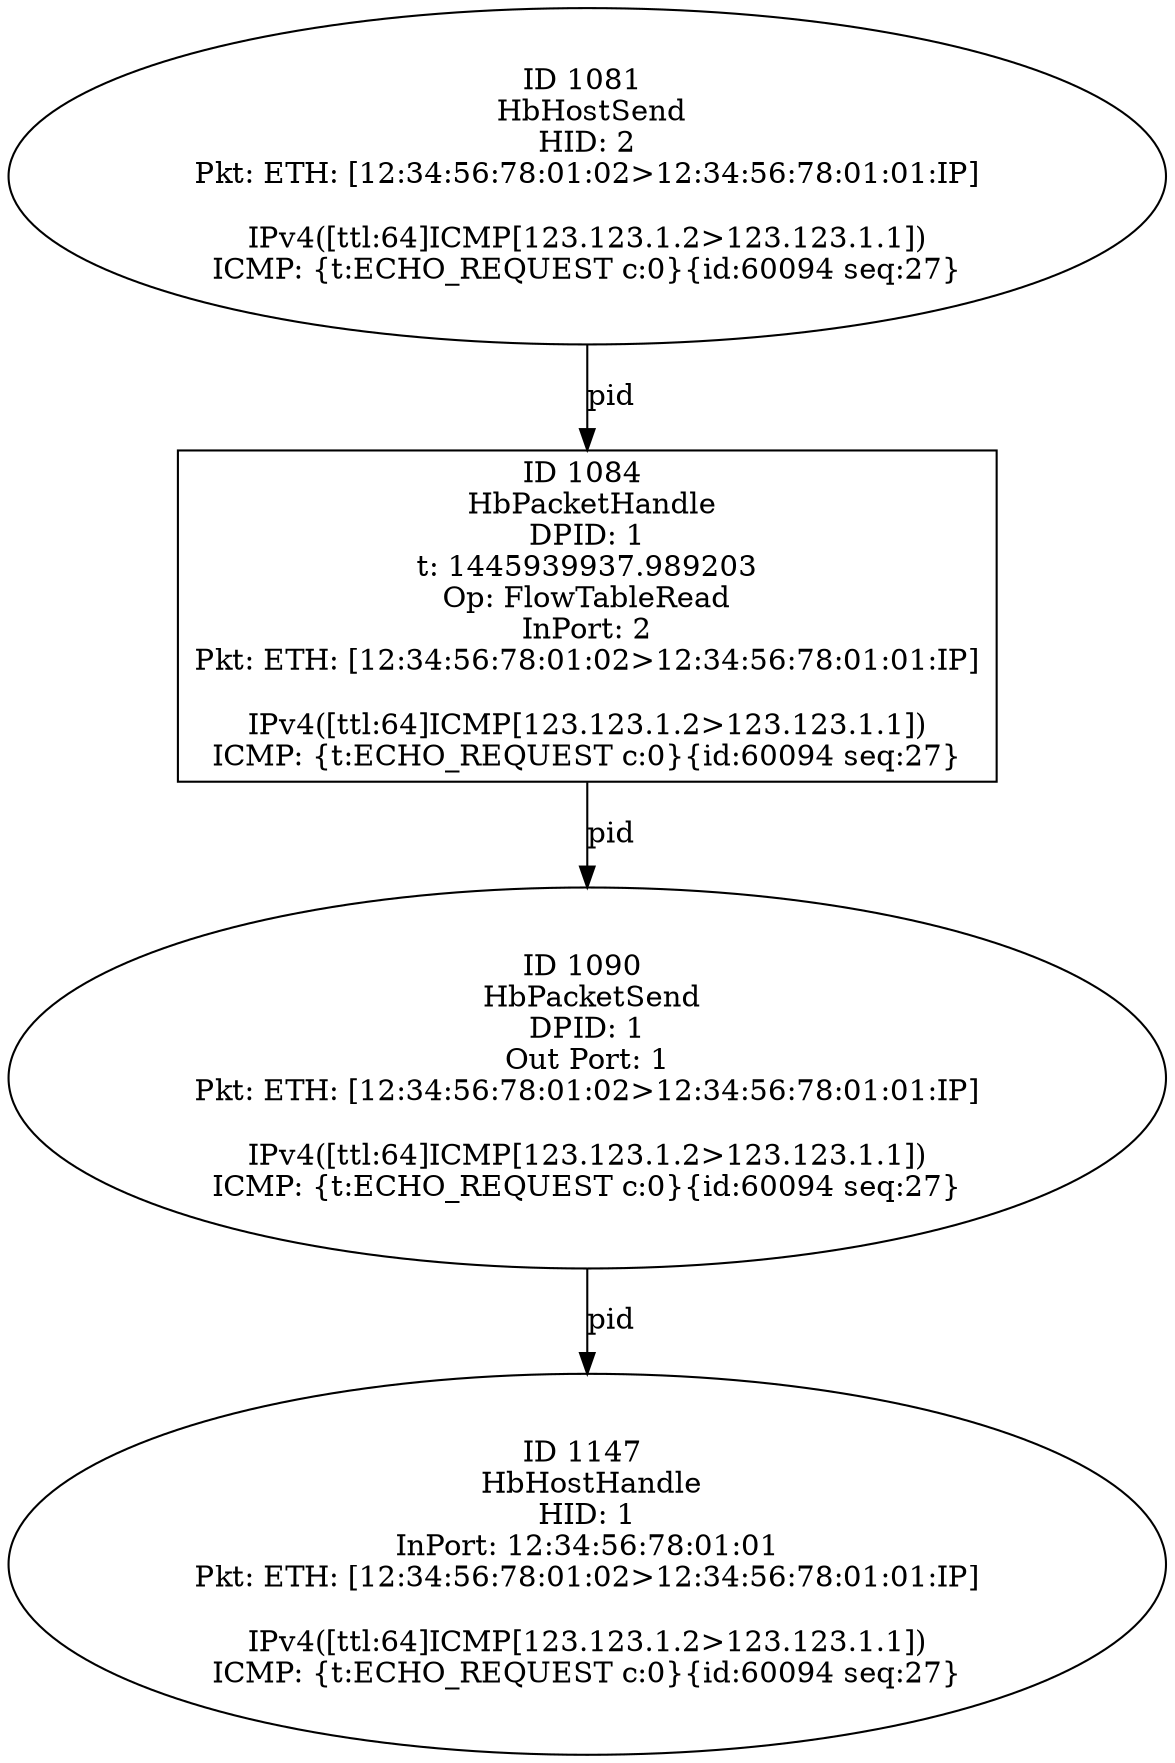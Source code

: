 strict digraph G {
1081 [shape=oval, event=<hb_events.HbHostSend object at 0x107ad6e50>, label="ID 1081 
 HbHostSend
HID: 2
Pkt: ETH: [12:34:56:78:01:02>12:34:56:78:01:01:IP]

IPv4([ttl:64]ICMP[123.123.1.2>123.123.1.1])
ICMP: {t:ECHO_REQUEST c:0}{id:60094 seq:27}"];
1090 [shape=oval, event=<hb_events.HbPacketSend object at 0x107add190>, label="ID 1090 
 HbPacketSend
DPID: 1
Out Port: 1
Pkt: ETH: [12:34:56:78:01:02>12:34:56:78:01:01:IP]

IPv4([ttl:64]ICMP[123.123.1.2>123.123.1.1])
ICMP: {t:ECHO_REQUEST c:0}{id:60094 seq:27}"];
1147 [shape=oval, event=<hb_events.HbHostHandle object at 0x107a57890>, label="ID 1147 
 HbHostHandle
HID: 1
InPort: 12:34:56:78:01:01
Pkt: ETH: [12:34:56:78:01:02>12:34:56:78:01:01:IP]

IPv4([ttl:64]ICMP[123.123.1.2>123.123.1.1])
ICMP: {t:ECHO_REQUEST c:0}{id:60094 seq:27}"];
1084 [shape=box, event=<hb_events.HbPacketHandle object at 0x107ad6ed0>, label="ID 1084 
 HbPacketHandle
DPID: 1
t: 1445939937.989203
Op: FlowTableRead
InPort: 2
Pkt: ETH: [12:34:56:78:01:02>12:34:56:78:01:01:IP]

IPv4([ttl:64]ICMP[123.123.1.2>123.123.1.1])
ICMP: {t:ECHO_REQUEST c:0}{id:60094 seq:27}"];
1081 -> 1084  [rel=pid, label=pid];
1090 -> 1147  [rel=pid, label=pid];
1084 -> 1090  [rel=pid, label=pid];
}
